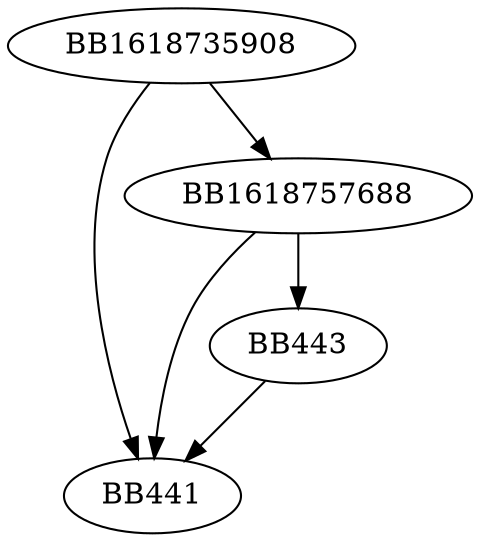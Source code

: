 digraph G{
	BB1618735908->BB441;
	BB1618735908->BB1618757688;
	BB1618757688->BB441;
	BB1618757688->BB443;
	BB443->BB441;
}
